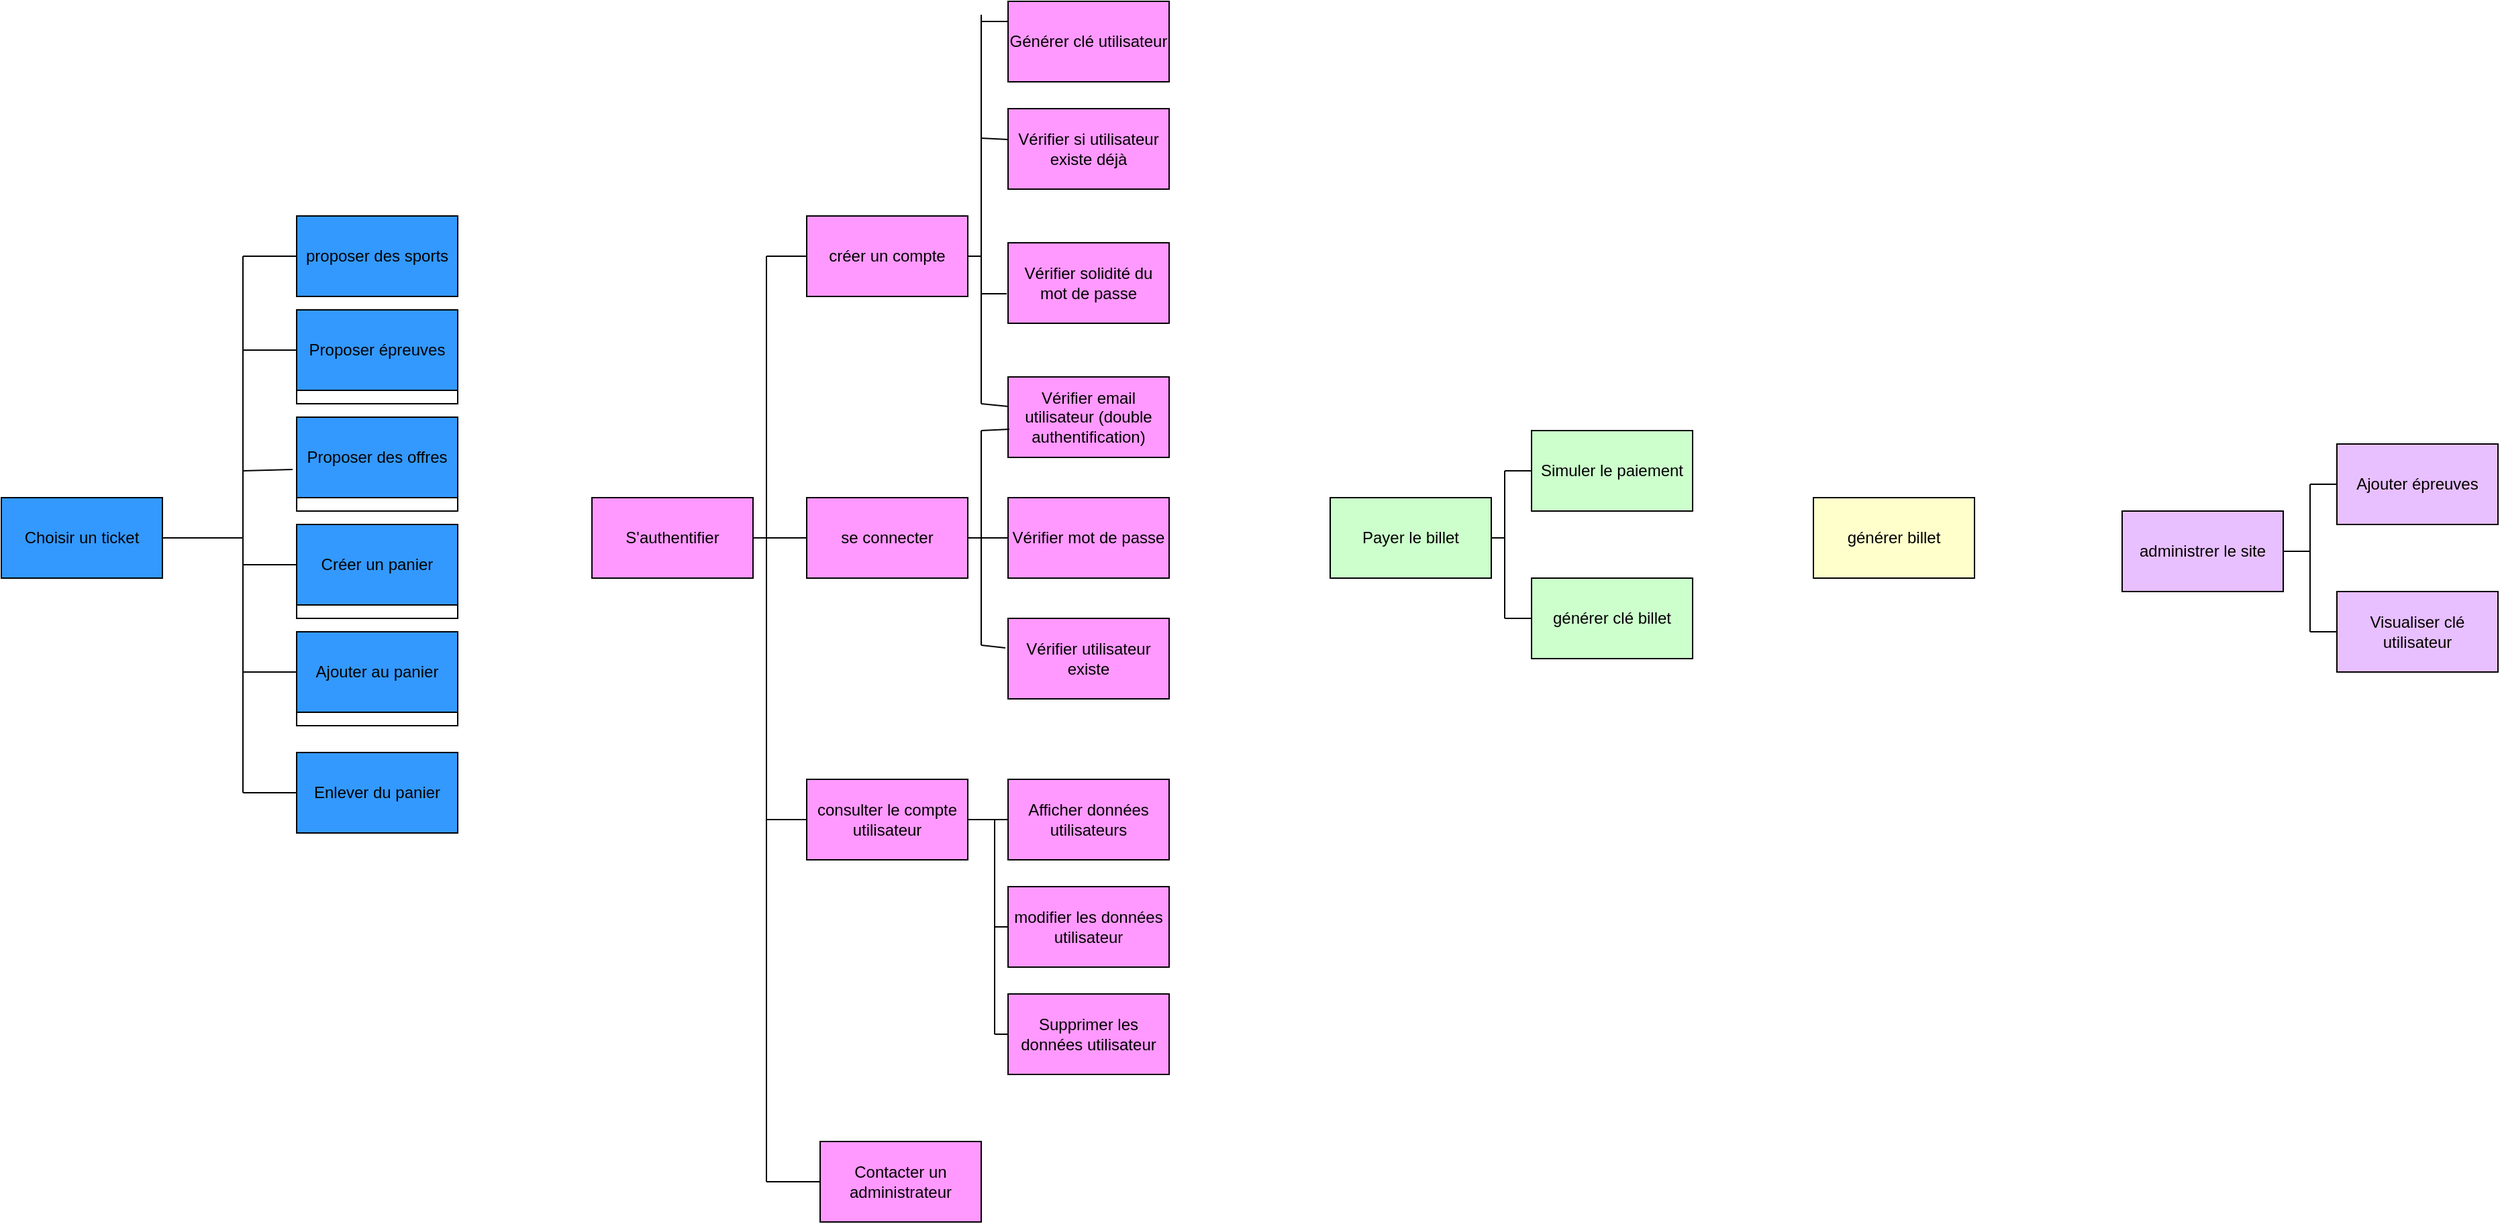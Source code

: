 <mxfile version="24.2.1" type="github">
  <diagram name="Page-1" id="ORcW78pB8pA4RtSE9EpY">
    <mxGraphModel dx="1434" dy="1915" grid="1" gridSize="10" guides="1" tooltips="1" connect="1" arrows="1" fold="1" page="1" pageScale="1" pageWidth="827" pageHeight="1169" math="0" shadow="0">
      <root>
        <mxCell id="0" />
        <mxCell id="1" parent="0" />
        <mxCell id="TDH0PIO0VaUoWsepzdBz-14" value="Choisir un ticket " style="rounded=0;whiteSpace=wrap;html=1;fillColor=#3399FF;" vertex="1" parent="1">
          <mxGeometry x="30" y="240" width="120" height="60" as="geometry" />
        </mxCell>
        <mxCell id="TDH0PIO0VaUoWsepzdBz-15" value="proposer des sports " style="rounded=0;whiteSpace=wrap;html=1;fillColor=#3399FF;" vertex="1" parent="1">
          <mxGeometry x="250" y="30" width="120" height="60" as="geometry" />
        </mxCell>
        <mxCell id="TDH0PIO0VaUoWsepzdBz-16" value="Proposer épreuves " style="rounded=0;whiteSpace=wrap;html=1;" vertex="1" parent="1">
          <mxGeometry x="250" y="110" width="120" height="60" as="geometry" />
        </mxCell>
        <mxCell id="TDH0PIO0VaUoWsepzdBz-17" value="Proposer des offres " style="rounded=0;whiteSpace=wrap;html=1;" vertex="1" parent="1">
          <mxGeometry x="250" y="190" width="120" height="60" as="geometry" />
        </mxCell>
        <mxCell id="TDH0PIO0VaUoWsepzdBz-18" value="Ajouter au panier " style="rounded=0;whiteSpace=wrap;html=1;" vertex="1" parent="1">
          <mxGeometry x="250" y="350" width="120" height="60" as="geometry" />
        </mxCell>
        <mxCell id="TDH0PIO0VaUoWsepzdBz-19" value="Enlever du panier " style="rounded=0;whiteSpace=wrap;html=1;fillColor=#3399FF;" vertex="1" parent="1">
          <mxGeometry x="250" y="430" width="120" height="60" as="geometry" />
        </mxCell>
        <mxCell id="TDH0PIO0VaUoWsepzdBz-20" value="Créer un panier " style="rounded=0;whiteSpace=wrap;html=1;" vertex="1" parent="1">
          <mxGeometry x="250" y="270" width="120" height="60" as="geometry" />
        </mxCell>
        <mxCell id="TDH0PIO0VaUoWsepzdBz-21" value="S&#39;authentifier " style="rounded=0;whiteSpace=wrap;html=1;fillColor=#FF99FF;" vertex="1" parent="1">
          <mxGeometry x="470" y="240" width="120" height="60" as="geometry" />
        </mxCell>
        <mxCell id="TDH0PIO0VaUoWsepzdBz-22" value="créer un compte " style="rounded=0;whiteSpace=wrap;html=1;fillColor=#FF99FF;" vertex="1" parent="1">
          <mxGeometry x="630" y="30" width="120" height="60" as="geometry" />
        </mxCell>
        <mxCell id="TDH0PIO0VaUoWsepzdBz-23" value="Vérifier si utilisateur existe déjà " style="rounded=0;whiteSpace=wrap;html=1;fillColor=#FF99FF;" vertex="1" parent="1">
          <mxGeometry x="780" y="-50" width="120" height="60" as="geometry" />
        </mxCell>
        <mxCell id="TDH0PIO0VaUoWsepzdBz-24" value="Vérifier solidité du mot de passe " style="rounded=0;whiteSpace=wrap;html=1;fillColor=#FF99FF;" vertex="1" parent="1">
          <mxGeometry x="780" y="50" width="120" height="60" as="geometry" />
        </mxCell>
        <mxCell id="TDH0PIO0VaUoWsepzdBz-25" value="Vérifier email utilisateur (double authentification)" style="rounded=0;whiteSpace=wrap;html=1;fillColor=#FF99FF;" vertex="1" parent="1">
          <mxGeometry x="780" y="150" width="120" height="60" as="geometry" />
        </mxCell>
        <mxCell id="TDH0PIO0VaUoWsepzdBz-26" value="se connecter " style="rounded=0;whiteSpace=wrap;html=1;fillColor=#FF99FF;" vertex="1" parent="1">
          <mxGeometry x="630" y="240" width="120" height="60" as="geometry" />
        </mxCell>
        <mxCell id="TDH0PIO0VaUoWsepzdBz-27" value="Vérifier utilisateur existe " style="rounded=0;whiteSpace=wrap;html=1;fillColor=#FF99FF;" vertex="1" parent="1">
          <mxGeometry x="780" y="330" width="120" height="60" as="geometry" />
        </mxCell>
        <mxCell id="TDH0PIO0VaUoWsepzdBz-28" value="Vérifier mot de passe " style="rounded=0;whiteSpace=wrap;html=1;fillColor=#FF99FF;" vertex="1" parent="1">
          <mxGeometry x="780" y="240" width="120" height="60" as="geometry" />
        </mxCell>
        <mxCell id="TDH0PIO0VaUoWsepzdBz-30" value="consulter le compte utilisateur " style="rounded=0;whiteSpace=wrap;html=1;fillColor=#FF99FF;" vertex="1" parent="1">
          <mxGeometry x="630" y="450" width="120" height="60" as="geometry" />
        </mxCell>
        <mxCell id="TDH0PIO0VaUoWsepzdBz-31" value="Afficher données utilisateurs " style="rounded=0;whiteSpace=wrap;html=1;fillColor=#FF99FF;" vertex="1" parent="1">
          <mxGeometry x="780" y="450" width="120" height="60" as="geometry" />
        </mxCell>
        <mxCell id="TDH0PIO0VaUoWsepzdBz-32" value="Générer clé utilisateur " style="rounded=0;whiteSpace=wrap;html=1;fillColor=#FF99FF;" vertex="1" parent="1">
          <mxGeometry x="780" y="-130" width="120" height="60" as="geometry" />
        </mxCell>
        <mxCell id="TDH0PIO0VaUoWsepzdBz-33" value="modifier les données utilisateur" style="rounded=0;whiteSpace=wrap;html=1;fillColor=#FF99FF;" vertex="1" parent="1">
          <mxGeometry x="780" y="530" width="120" height="60" as="geometry" />
        </mxCell>
        <mxCell id="TDH0PIO0VaUoWsepzdBz-34" value="Supprimer les données utilisateur" style="rounded=0;whiteSpace=wrap;html=1;fillColor=#FF99FF;" vertex="1" parent="1">
          <mxGeometry x="780" y="610" width="120" height="60" as="geometry" />
        </mxCell>
        <mxCell id="TDH0PIO0VaUoWsepzdBz-35" value="Contacter un administrateur " style="rounded=0;whiteSpace=wrap;html=1;fillColor=#FF99FF;" vertex="1" parent="1">
          <mxGeometry x="640" y="720" width="120" height="60" as="geometry" />
        </mxCell>
        <mxCell id="TDH0PIO0VaUoWsepzdBz-36" value="Proposer épreuves " style="rounded=0;whiteSpace=wrap;html=1;fillColor=#3399FF;" vertex="1" parent="1">
          <mxGeometry x="250" y="100" width="120" height="60" as="geometry" />
        </mxCell>
        <mxCell id="TDH0PIO0VaUoWsepzdBz-37" value="Proposer des offres " style="rounded=0;whiteSpace=wrap;html=1;fillColor=#3399FF;" vertex="1" parent="1">
          <mxGeometry x="250" y="180" width="120" height="60" as="geometry" />
        </mxCell>
        <mxCell id="TDH0PIO0VaUoWsepzdBz-38" value="Créer un panier " style="rounded=0;whiteSpace=wrap;html=1;fillColor=#3399FF;" vertex="1" parent="1">
          <mxGeometry x="250" y="260" width="120" height="60" as="geometry" />
        </mxCell>
        <mxCell id="TDH0PIO0VaUoWsepzdBz-39" value="Ajouter au panier " style="rounded=0;whiteSpace=wrap;html=1;fillColor=#3399FF;" vertex="1" parent="1">
          <mxGeometry x="250" y="340" width="120" height="60" as="geometry" />
        </mxCell>
        <mxCell id="TDH0PIO0VaUoWsepzdBz-42" value="" style="endArrow=none;html=1;rounded=0;exitX=1;exitY=0.5;exitDx=0;exitDy=0;" edge="1" parent="1" source="TDH0PIO0VaUoWsepzdBz-14">
          <mxGeometry width="50" height="50" relative="1" as="geometry">
            <mxPoint x="410" y="230" as="sourcePoint" />
            <mxPoint x="210" y="270" as="targetPoint" />
          </mxGeometry>
        </mxCell>
        <mxCell id="TDH0PIO0VaUoWsepzdBz-43" value="" style="endArrow=none;html=1;rounded=0;" edge="1" parent="1">
          <mxGeometry width="50" height="50" relative="1" as="geometry">
            <mxPoint x="210" y="460" as="sourcePoint" />
            <mxPoint x="210" y="60" as="targetPoint" />
          </mxGeometry>
        </mxCell>
        <mxCell id="TDH0PIO0VaUoWsepzdBz-44" value="" style="endArrow=none;html=1;rounded=0;entryX=0;entryY=0.5;entryDx=0;entryDy=0;" edge="1" parent="1" target="TDH0PIO0VaUoWsepzdBz-15">
          <mxGeometry width="50" height="50" relative="1" as="geometry">
            <mxPoint x="210" y="60" as="sourcePoint" />
            <mxPoint x="460" y="180" as="targetPoint" />
          </mxGeometry>
        </mxCell>
        <mxCell id="TDH0PIO0VaUoWsepzdBz-45" value="" style="endArrow=none;html=1;rounded=0;entryX=0;entryY=0.5;entryDx=0;entryDy=0;" edge="1" parent="1" target="TDH0PIO0VaUoWsepzdBz-19">
          <mxGeometry width="50" height="50" relative="1" as="geometry">
            <mxPoint x="210" y="460" as="sourcePoint" />
            <mxPoint x="460" y="180" as="targetPoint" />
          </mxGeometry>
        </mxCell>
        <mxCell id="TDH0PIO0VaUoWsepzdBz-46" value="" style="endArrow=none;html=1;rounded=0;entryX=0;entryY=0.5;entryDx=0;entryDy=0;" edge="1" parent="1" target="TDH0PIO0VaUoWsepzdBz-39">
          <mxGeometry width="50" height="50" relative="1" as="geometry">
            <mxPoint x="210" y="370" as="sourcePoint" />
            <mxPoint x="460" y="180" as="targetPoint" />
          </mxGeometry>
        </mxCell>
        <mxCell id="TDH0PIO0VaUoWsepzdBz-47" value="" style="endArrow=none;html=1;rounded=0;entryX=0;entryY=0.5;entryDx=0;entryDy=0;" edge="1" parent="1" target="TDH0PIO0VaUoWsepzdBz-38">
          <mxGeometry width="50" height="50" relative="1" as="geometry">
            <mxPoint x="210" y="290" as="sourcePoint" />
            <mxPoint x="460" y="180" as="targetPoint" />
          </mxGeometry>
        </mxCell>
        <mxCell id="TDH0PIO0VaUoWsepzdBz-48" value="" style="endArrow=none;html=1;rounded=0;entryX=-0.025;entryY=0.65;entryDx=0;entryDy=0;entryPerimeter=0;" edge="1" parent="1" target="TDH0PIO0VaUoWsepzdBz-37">
          <mxGeometry width="50" height="50" relative="1" as="geometry">
            <mxPoint x="210" y="220" as="sourcePoint" />
            <mxPoint x="460" y="180" as="targetPoint" />
          </mxGeometry>
        </mxCell>
        <mxCell id="TDH0PIO0VaUoWsepzdBz-49" value="" style="endArrow=none;html=1;rounded=0;exitX=0;exitY=0.5;exitDx=0;exitDy=0;" edge="1" parent="1" source="TDH0PIO0VaUoWsepzdBz-36">
          <mxGeometry width="50" height="50" relative="1" as="geometry">
            <mxPoint x="410" y="230" as="sourcePoint" />
            <mxPoint x="210" y="130" as="targetPoint" />
          </mxGeometry>
        </mxCell>
        <mxCell id="TDH0PIO0VaUoWsepzdBz-50" value="" style="endArrow=none;html=1;rounded=0;" edge="1" parent="1">
          <mxGeometry width="50" height="50" relative="1" as="geometry">
            <mxPoint x="600" y="60" as="sourcePoint" />
            <mxPoint x="600" y="750" as="targetPoint" />
          </mxGeometry>
        </mxCell>
        <mxCell id="TDH0PIO0VaUoWsepzdBz-51" value="" style="endArrow=none;html=1;rounded=0;exitX=1;exitY=0.5;exitDx=0;exitDy=0;entryX=0;entryY=0.5;entryDx=0;entryDy=0;" edge="1" parent="1" source="TDH0PIO0VaUoWsepzdBz-21" target="TDH0PIO0VaUoWsepzdBz-26">
          <mxGeometry width="50" height="50" relative="1" as="geometry">
            <mxPoint x="880" y="470" as="sourcePoint" />
            <mxPoint x="600" y="270" as="targetPoint" />
          </mxGeometry>
        </mxCell>
        <mxCell id="TDH0PIO0VaUoWsepzdBz-52" value="" style="endArrow=none;html=1;rounded=0;entryX=0;entryY=0.5;entryDx=0;entryDy=0;" edge="1" parent="1" target="TDH0PIO0VaUoWsepzdBz-30">
          <mxGeometry width="50" height="50" relative="1" as="geometry">
            <mxPoint x="600" y="480" as="sourcePoint" />
            <mxPoint x="930" y="420" as="targetPoint" />
          </mxGeometry>
        </mxCell>
        <mxCell id="TDH0PIO0VaUoWsepzdBz-53" value="" style="endArrow=none;html=1;rounded=0;entryX=0;entryY=0.5;entryDx=0;entryDy=0;" edge="1" parent="1" target="TDH0PIO0VaUoWsepzdBz-35">
          <mxGeometry width="50" height="50" relative="1" as="geometry">
            <mxPoint x="600" y="750" as="sourcePoint" />
            <mxPoint x="930" y="420" as="targetPoint" />
          </mxGeometry>
        </mxCell>
        <mxCell id="TDH0PIO0VaUoWsepzdBz-54" value="" style="endArrow=none;html=1;rounded=0;entryX=0;entryY=0.5;entryDx=0;entryDy=0;" edge="1" parent="1" target="TDH0PIO0VaUoWsepzdBz-22">
          <mxGeometry width="50" height="50" relative="1" as="geometry">
            <mxPoint x="600" y="60" as="sourcePoint" />
            <mxPoint x="930" y="180" as="targetPoint" />
          </mxGeometry>
        </mxCell>
        <mxCell id="TDH0PIO0VaUoWsepzdBz-55" value="" style="endArrow=none;html=1;rounded=0;" edge="1" parent="1">
          <mxGeometry width="50" height="50" relative="1" as="geometry">
            <mxPoint x="760" y="170" as="sourcePoint" />
            <mxPoint x="760" y="-120" as="targetPoint" />
          </mxGeometry>
        </mxCell>
        <mxCell id="TDH0PIO0VaUoWsepzdBz-56" value="" style="endArrow=none;html=1;rounded=0;" edge="1" parent="1">
          <mxGeometry width="50" height="50" relative="1" as="geometry">
            <mxPoint x="760" y="170" as="sourcePoint" />
            <mxPoint x="780" y="172" as="targetPoint" />
          </mxGeometry>
        </mxCell>
        <mxCell id="TDH0PIO0VaUoWsepzdBz-57" value="" style="endArrow=none;html=1;rounded=0;exitX=1;exitY=0.5;exitDx=0;exitDy=0;" edge="1" parent="1" source="TDH0PIO0VaUoWsepzdBz-22">
          <mxGeometry width="50" height="50" relative="1" as="geometry">
            <mxPoint x="880" y="230" as="sourcePoint" />
            <mxPoint x="760" y="60" as="targetPoint" />
          </mxGeometry>
        </mxCell>
        <mxCell id="TDH0PIO0VaUoWsepzdBz-58" value="" style="endArrow=none;html=1;rounded=0;entryX=0;entryY=0.25;entryDx=0;entryDy=0;" edge="1" parent="1" target="TDH0PIO0VaUoWsepzdBz-32">
          <mxGeometry width="50" height="50" relative="1" as="geometry">
            <mxPoint x="760" y="-115" as="sourcePoint" />
            <mxPoint x="930" y="180" as="targetPoint" />
          </mxGeometry>
        </mxCell>
        <mxCell id="TDH0PIO0VaUoWsepzdBz-59" value="" style="endArrow=none;html=1;rounded=0;entryX=0;entryY=0.383;entryDx=0;entryDy=0;entryPerimeter=0;" edge="1" parent="1" target="TDH0PIO0VaUoWsepzdBz-23">
          <mxGeometry width="50" height="50" relative="1" as="geometry">
            <mxPoint x="760" y="-28" as="sourcePoint" />
            <mxPoint x="780" y="-30" as="targetPoint" />
          </mxGeometry>
        </mxCell>
        <mxCell id="TDH0PIO0VaUoWsepzdBz-60" value="" style="endArrow=none;html=1;rounded=0;entryX=-0.008;entryY=0.633;entryDx=0;entryDy=0;entryPerimeter=0;" edge="1" parent="1" target="TDH0PIO0VaUoWsepzdBz-24">
          <mxGeometry width="50" height="50" relative="1" as="geometry">
            <mxPoint x="760" y="88" as="sourcePoint" />
            <mxPoint x="930" y="180" as="targetPoint" />
          </mxGeometry>
        </mxCell>
        <mxCell id="TDH0PIO0VaUoWsepzdBz-62" value="" style="endArrow=none;html=1;rounded=0;" edge="1" parent="1">
          <mxGeometry width="50" height="50" relative="1" as="geometry">
            <mxPoint x="760" y="190" as="sourcePoint" />
            <mxPoint x="760" y="350" as="targetPoint" />
          </mxGeometry>
        </mxCell>
        <mxCell id="TDH0PIO0VaUoWsepzdBz-63" value="" style="endArrow=none;html=1;rounded=0;entryX=0.008;entryY=0.65;entryDx=0;entryDy=0;entryPerimeter=0;" edge="1" parent="1" target="TDH0PIO0VaUoWsepzdBz-25">
          <mxGeometry width="50" height="50" relative="1" as="geometry">
            <mxPoint x="760" y="190" as="sourcePoint" />
            <mxPoint x="930" y="180" as="targetPoint" />
          </mxGeometry>
        </mxCell>
        <mxCell id="TDH0PIO0VaUoWsepzdBz-64" value="" style="endArrow=none;html=1;rounded=0;exitX=1;exitY=0.5;exitDx=0;exitDy=0;entryX=0;entryY=0.5;entryDx=0;entryDy=0;" edge="1" parent="1" source="TDH0PIO0VaUoWsepzdBz-26" target="TDH0PIO0VaUoWsepzdBz-28">
          <mxGeometry width="50" height="50" relative="1" as="geometry">
            <mxPoint x="880" y="230" as="sourcePoint" />
            <mxPoint x="930" y="180" as="targetPoint" />
          </mxGeometry>
        </mxCell>
        <mxCell id="TDH0PIO0VaUoWsepzdBz-65" value="" style="endArrow=none;html=1;rounded=0;exitX=1;exitY=0.5;exitDx=0;exitDy=0;entryX=0;entryY=0.5;entryDx=0;entryDy=0;" edge="1" parent="1" source="TDH0PIO0VaUoWsepzdBz-30" target="TDH0PIO0VaUoWsepzdBz-31">
          <mxGeometry width="50" height="50" relative="1" as="geometry">
            <mxPoint x="880" y="530" as="sourcePoint" />
            <mxPoint x="930" y="480" as="targetPoint" />
          </mxGeometry>
        </mxCell>
        <mxCell id="TDH0PIO0VaUoWsepzdBz-67" value="" style="endArrow=none;html=1;rounded=0;entryX=-0.017;entryY=0.367;entryDx=0;entryDy=0;entryPerimeter=0;" edge="1" parent="1" target="TDH0PIO0VaUoWsepzdBz-27">
          <mxGeometry width="50" height="50" relative="1" as="geometry">
            <mxPoint x="760" y="350" as="sourcePoint" />
            <mxPoint x="930" y="480" as="targetPoint" />
          </mxGeometry>
        </mxCell>
        <mxCell id="TDH0PIO0VaUoWsepzdBz-68" value="" style="endArrow=none;html=1;rounded=0;" edge="1" parent="1">
          <mxGeometry width="50" height="50" relative="1" as="geometry">
            <mxPoint x="770" y="480" as="sourcePoint" />
            <mxPoint x="770" y="640" as="targetPoint" />
          </mxGeometry>
        </mxCell>
        <mxCell id="TDH0PIO0VaUoWsepzdBz-69" value="" style="endArrow=none;html=1;rounded=0;entryX=0;entryY=0.5;entryDx=0;entryDy=0;" edge="1" parent="1" target="TDH0PIO0VaUoWsepzdBz-33">
          <mxGeometry width="50" height="50" relative="1" as="geometry">
            <mxPoint x="770" y="560" as="sourcePoint" />
            <mxPoint x="930" y="480" as="targetPoint" />
          </mxGeometry>
        </mxCell>
        <mxCell id="TDH0PIO0VaUoWsepzdBz-70" value="" style="endArrow=none;html=1;rounded=0;entryX=0;entryY=0.5;entryDx=0;entryDy=0;" edge="1" parent="1" target="TDH0PIO0VaUoWsepzdBz-34">
          <mxGeometry width="50" height="50" relative="1" as="geometry">
            <mxPoint x="770" y="640" as="sourcePoint" />
            <mxPoint x="930" y="480" as="targetPoint" />
          </mxGeometry>
        </mxCell>
        <mxCell id="TDH0PIO0VaUoWsepzdBz-71" value="Payer le billet " style="rounded=0;whiteSpace=wrap;html=1;fillColor=#CCFFCC;" vertex="1" parent="1">
          <mxGeometry x="1020" y="240" width="120" height="60" as="geometry" />
        </mxCell>
        <mxCell id="TDH0PIO0VaUoWsepzdBz-72" value="Simuler le paiement " style="rounded=0;whiteSpace=wrap;html=1;fillColor=#CCFFCC;" vertex="1" parent="1">
          <mxGeometry x="1170" y="190" width="120" height="60" as="geometry" />
        </mxCell>
        <mxCell id="TDH0PIO0VaUoWsepzdBz-73" value="générer clé billet" style="rounded=0;whiteSpace=wrap;html=1;fillColor=#CCFFCC;" vertex="1" parent="1">
          <mxGeometry x="1170" y="300" width="120" height="60" as="geometry" />
        </mxCell>
        <mxCell id="TDH0PIO0VaUoWsepzdBz-74" value="" style="endArrow=none;html=1;rounded=0;" edge="1" parent="1">
          <mxGeometry width="50" height="50" relative="1" as="geometry">
            <mxPoint x="1150" y="330" as="sourcePoint" />
            <mxPoint x="1150" y="220" as="targetPoint" />
          </mxGeometry>
        </mxCell>
        <mxCell id="TDH0PIO0VaUoWsepzdBz-75" value="" style="endArrow=none;html=1;rounded=0;entryX=0;entryY=0.5;entryDx=0;entryDy=0;" edge="1" parent="1" target="TDH0PIO0VaUoWsepzdBz-72">
          <mxGeometry width="50" height="50" relative="1" as="geometry">
            <mxPoint x="1150" y="220" as="sourcePoint" />
            <mxPoint x="1200" y="90" as="targetPoint" />
          </mxGeometry>
        </mxCell>
        <mxCell id="TDH0PIO0VaUoWsepzdBz-76" value="" style="endArrow=none;html=1;rounded=0;entryX=0;entryY=0.5;entryDx=0;entryDy=0;" edge="1" parent="1" target="TDH0PIO0VaUoWsepzdBz-73">
          <mxGeometry width="50" height="50" relative="1" as="geometry">
            <mxPoint x="1150" y="330" as="sourcePoint" />
            <mxPoint x="1200" y="90" as="targetPoint" />
          </mxGeometry>
        </mxCell>
        <mxCell id="TDH0PIO0VaUoWsepzdBz-77" value="" style="endArrow=none;html=1;rounded=0;exitX=1;exitY=0.5;exitDx=0;exitDy=0;" edge="1" parent="1" source="TDH0PIO0VaUoWsepzdBz-71">
          <mxGeometry width="50" height="50" relative="1" as="geometry">
            <mxPoint x="1150" y="140" as="sourcePoint" />
            <mxPoint x="1150" y="270" as="targetPoint" />
          </mxGeometry>
        </mxCell>
        <mxCell id="TDH0PIO0VaUoWsepzdBz-78" value="générer billet " style="rounded=0;whiteSpace=wrap;html=1;fillColor=#FFFFCC;" vertex="1" parent="1">
          <mxGeometry x="1380" y="240" width="120" height="60" as="geometry" />
        </mxCell>
        <mxCell id="TDH0PIO0VaUoWsepzdBz-79" value="administrer le site " style="rounded=0;whiteSpace=wrap;html=1;fillColor=#E8BFFF;" vertex="1" parent="1">
          <mxGeometry x="1610" y="250" width="120" height="60" as="geometry" />
        </mxCell>
        <mxCell id="TDH0PIO0VaUoWsepzdBz-80" value="Ajouter épreuves " style="rounded=0;whiteSpace=wrap;html=1;fillColor=#E8BFFF;" vertex="1" parent="1">
          <mxGeometry x="1770" y="200" width="120" height="60" as="geometry" />
        </mxCell>
        <mxCell id="TDH0PIO0VaUoWsepzdBz-82" value="" style="endArrow=none;html=1;rounded=0;" edge="1" parent="1">
          <mxGeometry width="50" height="50" relative="1" as="geometry">
            <mxPoint x="1750" y="340" as="sourcePoint" />
            <mxPoint x="1750" y="230" as="targetPoint" />
          </mxGeometry>
        </mxCell>
        <mxCell id="TDH0PIO0VaUoWsepzdBz-83" value="" style="endArrow=none;html=1;rounded=0;entryX=0;entryY=0.5;entryDx=0;entryDy=0;" edge="1" parent="1" target="TDH0PIO0VaUoWsepzdBz-80">
          <mxGeometry width="50" height="50" relative="1" as="geometry">
            <mxPoint x="1750" y="230" as="sourcePoint" />
            <mxPoint x="1680" y="270" as="targetPoint" />
          </mxGeometry>
        </mxCell>
        <mxCell id="TDH0PIO0VaUoWsepzdBz-84" value="" style="endArrow=none;html=1;rounded=0;entryX=0;entryY=0.5;entryDx=0;entryDy=0;" edge="1" parent="1" target="TDH0PIO0VaUoWsepzdBz-81">
          <mxGeometry width="50" height="50" relative="1" as="geometry">
            <mxPoint x="1750" y="340" as="sourcePoint" />
            <mxPoint x="1680" y="270" as="targetPoint" />
          </mxGeometry>
        </mxCell>
        <mxCell id="TDH0PIO0VaUoWsepzdBz-85" value="" style="endArrow=none;html=1;rounded=0;exitX=1;exitY=0.5;exitDx=0;exitDy=0;" edge="1" parent="1" source="TDH0PIO0VaUoWsepzdBz-79">
          <mxGeometry width="50" height="50" relative="1" as="geometry">
            <mxPoint x="1630" y="320" as="sourcePoint" />
            <mxPoint x="1750" y="280" as="targetPoint" />
          </mxGeometry>
        </mxCell>
        <mxCell id="TDH0PIO0VaUoWsepzdBz-81" value="Visualiser clé utilisateur " style="rounded=0;whiteSpace=wrap;html=1;fillColor=#E8BFFF;" vertex="1" parent="1">
          <mxGeometry x="1770" y="310" width="120" height="60" as="geometry" />
        </mxCell>
      </root>
    </mxGraphModel>
  </diagram>
</mxfile>
